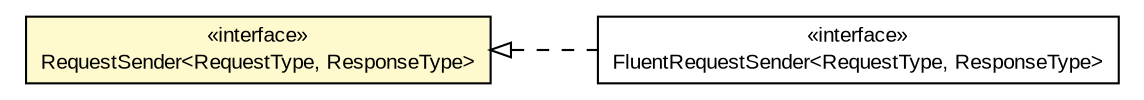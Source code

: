 #!/usr/local/bin/dot
#
# Class diagram 
# Generated by UMLGraph version R5_6-24-gf6e263 (http://www.umlgraph.org/)
#

digraph G {
	edge [fontname="arial",fontsize=10,labelfontname="arial",labelfontsize=10];
	node [fontname="arial",fontsize=10,shape=plaintext];
	nodesep=0.25;
	ranksep=0.5;
	rankdir=LR;
	// org.turbogwt.core.http.RequestSender<RequestType, ResponseType>
	c4201 [label=<<table title="org.turbogwt.core.http.RequestSender" border="0" cellborder="1" cellspacing="0" cellpadding="2" port="p" bgcolor="lemonChiffon" href="./RequestSender.html">
		<tr><td><table border="0" cellspacing="0" cellpadding="1">
<tr><td align="center" balign="center"> &#171;interface&#187; </td></tr>
<tr><td align="center" balign="center"> RequestSender&lt;RequestType, ResponseType&gt; </td></tr>
		</table></td></tr>
		</table>>, URL="./RequestSender.html", fontname="arial", fontcolor="black", fontsize=10.0];
	// org.turbogwt.core.http.FluentRequestSender<RequestType, ResponseType>
	c4216 [label=<<table title="org.turbogwt.core.http.FluentRequestSender" border="0" cellborder="1" cellspacing="0" cellpadding="2" port="p" href="./FluentRequestSender.html">
		<tr><td><table border="0" cellspacing="0" cellpadding="1">
<tr><td align="center" balign="center"> &#171;interface&#187; </td></tr>
<tr><td align="center" balign="center"> FluentRequestSender&lt;RequestType, ResponseType&gt; </td></tr>
		</table></td></tr>
		</table>>, URL="./FluentRequestSender.html", fontname="arial", fontcolor="black", fontsize=10.0];
	//org.turbogwt.core.http.FluentRequestSender<RequestType, ResponseType> implements org.turbogwt.core.http.RequestSender<RequestType, ResponseType>
	c4201:p -> c4216:p [dir=back,arrowtail=empty,style=dashed];
}

